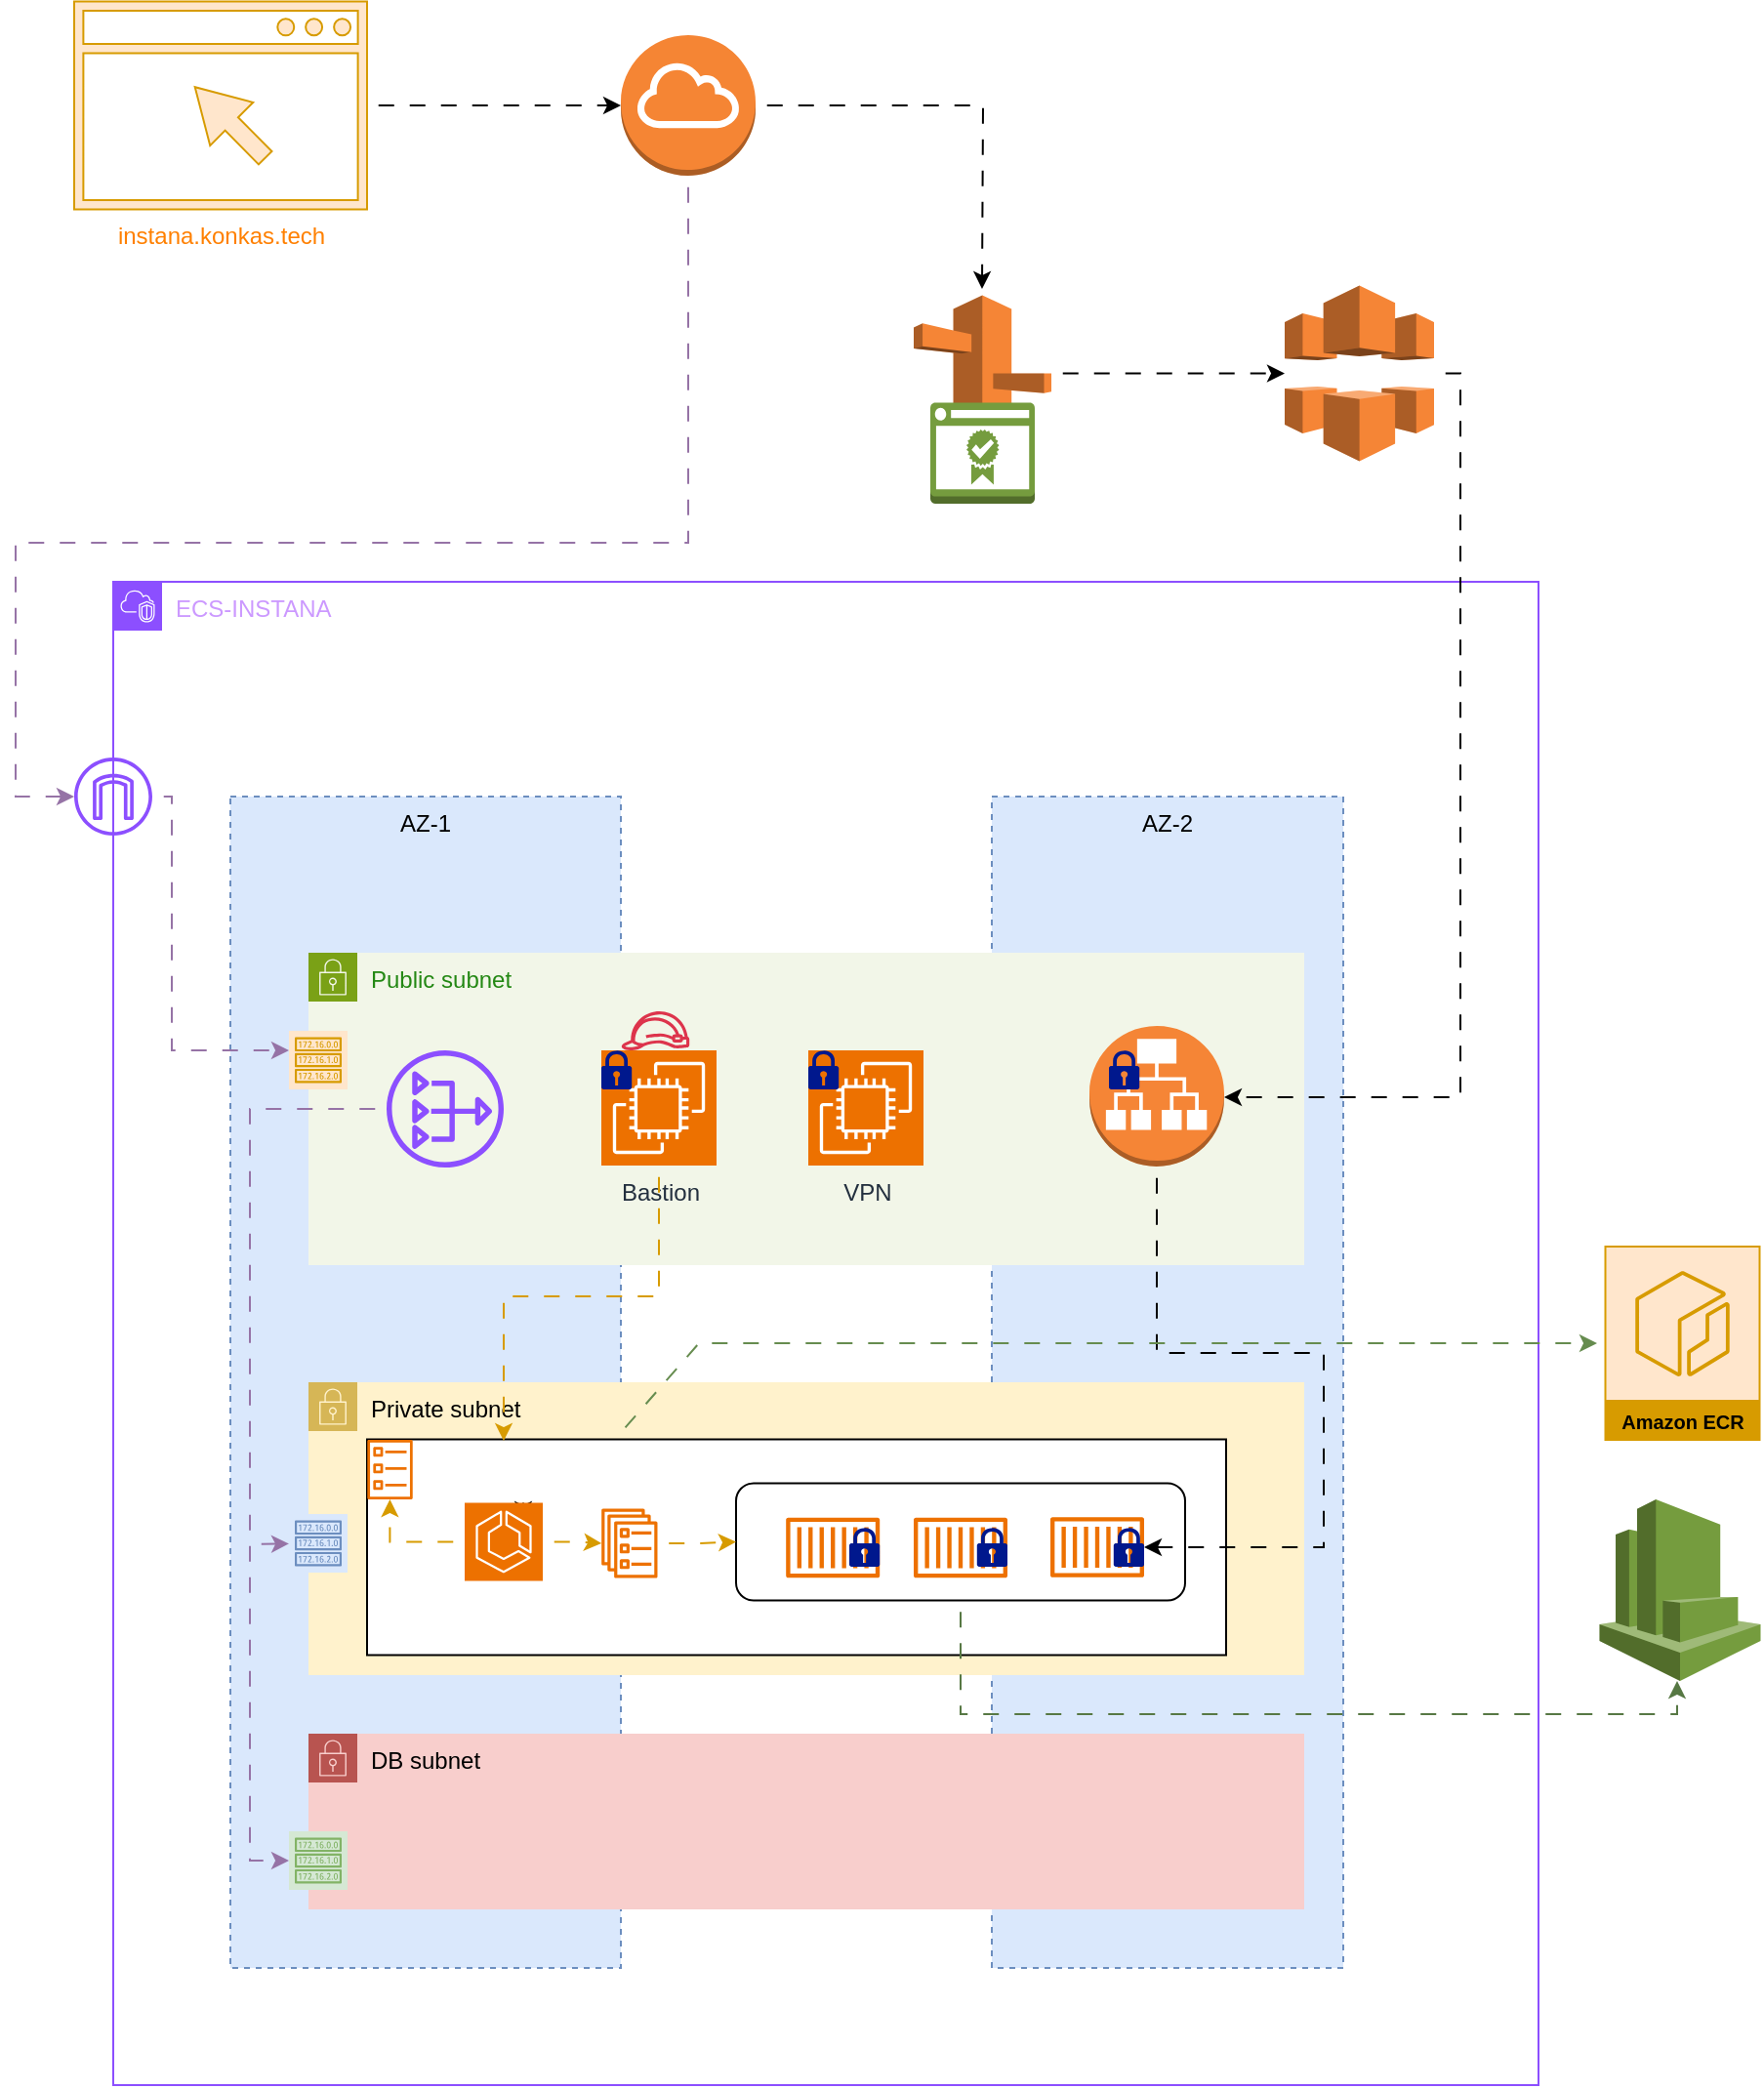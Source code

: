 <mxfile version="24.8.4">
  <diagram name="Page-1" id="fACdMcYVXWNAEVKJV7im">
    <mxGraphModel dx="1858" dy="626" grid="1" gridSize="10" guides="1" tooltips="1" connect="1" arrows="1" fold="1" page="1" pageScale="1" pageWidth="850" pageHeight="1100" math="0" shadow="0">
      <root>
        <mxCell id="0" />
        <mxCell id="1" parent="0" />
        <mxCell id="ti-f4M6J5UE3nzPMXCEx-1" value="&lt;font color=&quot;#cc99ff&quot;&gt;ECS-INSTANA&lt;/font&gt;" style="points=[[0,0],[0.25,0],[0.5,0],[0.75,0],[1,0],[1,0.25],[1,0.5],[1,0.75],[1,1],[0.75,1],[0.5,1],[0.25,1],[0,1],[0,0.75],[0,0.5],[0,0.25]];outlineConnect=0;gradientColor=none;html=1;whiteSpace=wrap;fontSize=12;fontStyle=0;container=1;pointerEvents=0;collapsible=0;recursiveResize=0;shape=mxgraph.aws4.group;grIcon=mxgraph.aws4.group_vpc2;strokeColor=#8C4FFF;fillColor=none;verticalAlign=top;align=left;spacingLeft=30;fontColor=#AAB7B8;dashed=0;" parent="1" vertex="1">
          <mxGeometry x="40" y="310" width="730" height="770" as="geometry" />
        </mxCell>
        <mxCell id="ti-f4M6J5UE3nzPMXCEx-2" value="AZ-1" style="fillColor=#dae8fc;strokeColor=#6c8ebf;dashed=1;verticalAlign=top;fontStyle=0;whiteSpace=wrap;html=1;" parent="ti-f4M6J5UE3nzPMXCEx-1" vertex="1">
          <mxGeometry x="60" y="110" width="200" height="600" as="geometry" />
        </mxCell>
        <mxCell id="ti-f4M6J5UE3nzPMXCEx-3" value="AZ-2" style="fillColor=#dae8fc;strokeColor=#6c8ebf;dashed=1;verticalAlign=top;fontStyle=0;whiteSpace=wrap;html=1;" parent="ti-f4M6J5UE3nzPMXCEx-1" vertex="1">
          <mxGeometry x="450" y="110" width="180" height="600" as="geometry" />
        </mxCell>
        <mxCell id="ti-f4M6J5UE3nzPMXCEx-4" value="Public subnet" style="points=[[0,0],[0.25,0],[0.5,0],[0.75,0],[1,0],[1,0.25],[1,0.5],[1,0.75],[1,1],[0.75,1],[0.5,1],[0.25,1],[0,1],[0,0.75],[0,0.5],[0,0.25]];outlineConnect=0;gradientColor=none;html=1;whiteSpace=wrap;fontSize=12;fontStyle=0;container=1;pointerEvents=0;collapsible=0;recursiveResize=0;shape=mxgraph.aws4.group;grIcon=mxgraph.aws4.group_security_group;grStroke=0;strokeColor=#7AA116;fillColor=#F2F6E8;verticalAlign=top;align=left;spacingLeft=30;fontColor=#248814;dashed=0;" parent="ti-f4M6J5UE3nzPMXCEx-1" vertex="1">
          <mxGeometry x="100" y="190" width="510" height="160" as="geometry" />
        </mxCell>
        <mxCell id="ti-f4M6J5UE3nzPMXCEx-5" value="VPN" style="sketch=0;points=[[0,0,0],[0.25,0,0],[0.5,0,0],[0.75,0,0],[1,0,0],[0,1,0],[0.25,1,0],[0.5,1,0],[0.75,1,0],[1,1,0],[0,0.25,0],[0,0.5,0],[0,0.75,0],[1,0.25,0],[1,0.5,0],[1,0.75,0]];outlineConnect=0;fontColor=#232F3E;fillColor=#ED7100;strokeColor=#ffffff;dashed=0;verticalLabelPosition=bottom;verticalAlign=top;align=center;html=1;fontSize=12;fontStyle=0;aspect=fixed;shape=mxgraph.aws4.resourceIcon;resIcon=mxgraph.aws4.ec2;" parent="ti-f4M6J5UE3nzPMXCEx-4" vertex="1">
          <mxGeometry x="256" y="50" width="59" height="59" as="geometry" />
        </mxCell>
        <mxCell id="ti-f4M6J5UE3nzPMXCEx-6" value="" style="sketch=0;aspect=fixed;pointerEvents=1;shadow=0;dashed=0;html=1;strokeColor=none;labelPosition=center;verticalLabelPosition=bottom;verticalAlign=top;align=center;fillColor=#00188D;shape=mxgraph.mscae.enterprise.lock" parent="ti-f4M6J5UE3nzPMXCEx-4" vertex="1">
          <mxGeometry x="256" y="50" width="15.6" height="20" as="geometry" />
        </mxCell>
        <mxCell id="ti-f4M6J5UE3nzPMXCEx-7" value="Bastion" style="sketch=0;points=[[0,0,0],[0.25,0,0],[0.5,0,0],[0.75,0,0],[1,0,0],[0,1,0],[0.25,1,0],[0.5,1,0],[0.75,1,0],[1,1,0],[0,0.25,0],[0,0.5,0],[0,0.75,0],[1,0.25,0],[1,0.5,0],[1,0.75,0]];outlineConnect=0;fontColor=#232F3E;fillColor=#ED7100;strokeColor=#ffffff;dashed=0;verticalLabelPosition=bottom;verticalAlign=top;align=center;html=1;fontSize=12;fontStyle=0;aspect=fixed;shape=mxgraph.aws4.resourceIcon;resIcon=mxgraph.aws4.ec2;" parent="ti-f4M6J5UE3nzPMXCEx-4" vertex="1">
          <mxGeometry x="150" y="50" width="59" height="59" as="geometry" />
        </mxCell>
        <mxCell id="ti-f4M6J5UE3nzPMXCEx-8" value="" style="sketch=0;outlineConnect=0;fontColor=#232F3E;gradientColor=none;fillColor=#DD344C;strokeColor=none;dashed=0;verticalLabelPosition=bottom;verticalAlign=top;align=center;html=1;fontSize=12;fontStyle=0;aspect=fixed;pointerEvents=1;shape=mxgraph.aws4.role;" parent="ti-f4M6J5UE3nzPMXCEx-4" vertex="1">
          <mxGeometry x="160" y="30" width="35.46" height="20" as="geometry" />
        </mxCell>
        <mxCell id="ti-f4M6J5UE3nzPMXCEx-9" value="" style="sketch=0;aspect=fixed;pointerEvents=1;shadow=0;dashed=0;html=1;strokeColor=none;labelPosition=center;verticalLabelPosition=bottom;verticalAlign=top;align=center;fillColor=#00188D;shape=mxgraph.mscae.enterprise.lock" parent="ti-f4M6J5UE3nzPMXCEx-4" vertex="1">
          <mxGeometry x="150" y="50" width="15.6" height="20" as="geometry" />
        </mxCell>
        <mxCell id="ti-f4M6J5UE3nzPMXCEx-10" value="" style="sketch=0;outlineConnect=0;fontColor=#232F3E;gradientColor=none;fillColor=#8C4FFF;strokeColor=none;dashed=0;verticalLabelPosition=bottom;verticalAlign=top;align=center;html=1;fontSize=12;fontStyle=0;aspect=fixed;pointerEvents=1;shape=mxgraph.aws4.nat_gateway;" parent="ti-f4M6J5UE3nzPMXCEx-4" vertex="1">
          <mxGeometry x="40" y="50" width="60" height="60" as="geometry" />
        </mxCell>
        <mxCell id="ti-f4M6J5UE3nzPMXCEx-11" value="Private subnet" style="points=[[0,0],[0.25,0],[0.5,0],[0.75,0],[1,0],[1,0.25],[1,0.5],[1,0.75],[1,1],[0.75,1],[0.5,1],[0.25,1],[0,1],[0,0.75],[0,0.5],[0,0.25]];outlineConnect=0;html=1;whiteSpace=wrap;fontSize=12;fontStyle=0;container=1;pointerEvents=0;collapsible=0;recursiveResize=0;shape=mxgraph.aws4.group;grIcon=mxgraph.aws4.group_security_group;grStroke=0;strokeColor=#d6b656;fillColor=#fff2cc;verticalAlign=top;align=left;spacingLeft=30;dashed=0;" parent="ti-f4M6J5UE3nzPMXCEx-1" vertex="1">
          <mxGeometry x="100" y="410" width="510" height="150" as="geometry" />
        </mxCell>
        <mxCell id="ti-f4M6J5UE3nzPMXCEx-12" value="&#xa;&lt;span style=&quot;color: rgb(0, 0, 0); font-family: Helvetica; font-size: 12px; font-style: normal; font-variant-ligatures: normal; font-variant-caps: normal; font-weight: 400; letter-spacing: normal; orphans: 2; text-align: center; text-indent: 0px; text-transform: none; widows: 2; word-spacing: 0px; -webkit-text-stroke-width: 0px; white-space: nowrap; background-color: rgb(251, 251, 251); text-decoration-thickness: initial; text-decoration-style: initial; text-decoration-color: initial; display: inline !important; float: none;&quot;&gt;instana-ns&lt;/span&gt;&#xa;&#xa;" style="rounded=0;whiteSpace=wrap;html=1;" parent="ti-f4M6J5UE3nzPMXCEx-11" vertex="1">
          <mxGeometry x="30" y="29.25" width="440" height="110.5" as="geometry" />
        </mxCell>
        <mxCell id="ti-f4M6J5UE3nzPMXCEx-13" value="" style="rounded=1;whiteSpace=wrap;html=1;" parent="ti-f4M6J5UE3nzPMXCEx-11" vertex="1">
          <mxGeometry x="219" y="51.75" width="230" height="60" as="geometry" />
        </mxCell>
        <mxCell id="ti-f4M6J5UE3nzPMXCEx-14" value="" style="sketch=0;outlineConnect=0;fontColor=#232F3E;gradientColor=none;fillColor=#ED7100;strokeColor=none;dashed=0;verticalLabelPosition=bottom;verticalAlign=top;align=center;html=1;fontSize=12;fontStyle=0;aspect=fixed;pointerEvents=1;shape=mxgraph.aws4.container_1;" parent="ti-f4M6J5UE3nzPMXCEx-11" vertex="1">
          <mxGeometry x="244.6" y="69.25" width="48" height="31" as="geometry" />
        </mxCell>
        <mxCell id="ti-f4M6J5UE3nzPMXCEx-15" value="" style="sketch=0;outlineConnect=0;fontColor=#232F3E;gradientColor=none;fillColor=#ED7100;strokeColor=none;dashed=0;verticalLabelPosition=bottom;verticalAlign=top;align=center;html=1;fontSize=12;fontStyle=0;aspect=fixed;pointerEvents=1;shape=mxgraph.aws4.container_1;" parent="ti-f4M6J5UE3nzPMXCEx-11" vertex="1">
          <mxGeometry x="310" y="69.25" width="48" height="31" as="geometry" />
        </mxCell>
        <mxCell id="ti-f4M6J5UE3nzPMXCEx-16" value="" style="sketch=0;outlineConnect=0;fontColor=#232F3E;gradientColor=none;fillColor=#ED7100;strokeColor=none;dashed=0;verticalLabelPosition=bottom;verticalAlign=top;align=center;html=1;fontSize=12;fontStyle=0;aspect=fixed;pointerEvents=1;shape=mxgraph.aws4.container_1;" parent="ti-f4M6J5UE3nzPMXCEx-11" vertex="1">
          <mxGeometry x="380" y="69" width="48" height="31" as="geometry" />
        </mxCell>
        <mxCell id="ti-f4M6J5UE3nzPMXCEx-17" value="" style="sketch=0;aspect=fixed;pointerEvents=1;shadow=0;dashed=0;html=1;strokeColor=none;labelPosition=center;verticalLabelPosition=bottom;verticalAlign=top;align=center;fillColor=#00188D;shape=mxgraph.mscae.enterprise.lock" parent="ti-f4M6J5UE3nzPMXCEx-11" vertex="1">
          <mxGeometry x="277" y="74.5" width="15.6" height="20" as="geometry" />
        </mxCell>
        <mxCell id="ti-f4M6J5UE3nzPMXCEx-18" value="" style="sketch=0;aspect=fixed;pointerEvents=1;shadow=0;dashed=0;html=1;strokeColor=none;labelPosition=center;verticalLabelPosition=bottom;verticalAlign=top;align=center;fillColor=#00188D;shape=mxgraph.mscae.enterprise.lock" parent="ti-f4M6J5UE3nzPMXCEx-11" vertex="1">
          <mxGeometry x="342.4" y="74.5" width="15.6" height="20" as="geometry" />
        </mxCell>
        <mxCell id="ti-f4M6J5UE3nzPMXCEx-19" value="" style="sketch=0;aspect=fixed;pointerEvents=1;shadow=0;dashed=0;html=1;strokeColor=none;labelPosition=center;verticalLabelPosition=bottom;verticalAlign=top;align=center;fillColor=#00188D;shape=mxgraph.mscae.enterprise.lock" parent="ti-f4M6J5UE3nzPMXCEx-11" vertex="1">
          <mxGeometry x="412.4" y="74.5" width="15.6" height="20" as="geometry" />
        </mxCell>
        <mxCell id="ti-f4M6J5UE3nzPMXCEx-20" value="" style="edgeStyle=orthogonalEdgeStyle;rounded=0;orthogonalLoop=1;jettySize=auto;html=1;flowAnimation=1;fillColor=#ffe6cc;strokeColor=#d79b00;" parent="ti-f4M6J5UE3nzPMXCEx-11" source="ti-f4M6J5UE3nzPMXCEx-23" target="ti-f4M6J5UE3nzPMXCEx-24" edge="1">
          <mxGeometry relative="1" as="geometry" />
        </mxCell>
        <mxCell id="ti-f4M6J5UE3nzPMXCEx-21" value="" style="edgeStyle=orthogonalEdgeStyle;rounded=0;orthogonalLoop=1;jettySize=auto;html=1;flowAnimation=1;fillColor=#ffe6cc;strokeColor=#d79b00;" parent="ti-f4M6J5UE3nzPMXCEx-11" source="ti-f4M6J5UE3nzPMXCEx-23" target="ti-f4M6J5UE3nzPMXCEx-26" edge="1">
          <mxGeometry relative="1" as="geometry" />
        </mxCell>
        <mxCell id="ti-f4M6J5UE3nzPMXCEx-22" style="edgeStyle=orthogonalEdgeStyle;rounded=0;orthogonalLoop=1;jettySize=auto;html=1;exitX=0.75;exitY=0;exitDx=0;exitDy=0;exitPerimeter=0;" parent="ti-f4M6J5UE3nzPMXCEx-11" source="ti-f4M6J5UE3nzPMXCEx-23" edge="1">
          <mxGeometry relative="1" as="geometry">
            <mxPoint x="110" y="70" as="targetPoint" />
          </mxGeometry>
        </mxCell>
        <mxCell id="ti-f4M6J5UE3nzPMXCEx-23" value="" style="sketch=0;points=[[0,0,0],[0.25,0,0],[0.5,0,0],[0.75,0,0],[1,0,0],[0,1,0],[0.25,1,0],[0.5,1,0],[0.75,1,0],[1,1,0],[0,0.25,0],[0,0.5,0],[0,0.75,0],[1,0.25,0],[1,0.5,0],[1,0.75,0]];outlineConnect=0;fontColor=#232F3E;fillColor=#ED7100;strokeColor=#ffffff;dashed=0;verticalLabelPosition=bottom;verticalAlign=top;align=center;html=1;fontSize=12;fontStyle=0;aspect=fixed;shape=mxgraph.aws4.resourceIcon;resIcon=mxgraph.aws4.ecs;" parent="ti-f4M6J5UE3nzPMXCEx-11" vertex="1">
          <mxGeometry x="80" y="61.75" width="40" height="40" as="geometry" />
        </mxCell>
        <mxCell id="ti-f4M6J5UE3nzPMXCEx-24" value="" style="sketch=0;outlineConnect=0;fontColor=#232F3E;gradientColor=none;fillColor=#ED7100;strokeColor=none;dashed=0;verticalLabelPosition=bottom;verticalAlign=top;align=center;html=1;fontSize=12;fontStyle=0;aspect=fixed;pointerEvents=1;shape=mxgraph.aws4.ecs_task;" parent="ti-f4M6J5UE3nzPMXCEx-11" vertex="1">
          <mxGeometry x="30" y="29.5" width="23.51" height="30.5" as="geometry" />
        </mxCell>
        <mxCell id="ti-f4M6J5UE3nzPMXCEx-25" value="" style="edgeStyle=orthogonalEdgeStyle;rounded=0;orthogonalLoop=1;jettySize=auto;html=1;entryX=0;entryY=0.5;entryDx=0;entryDy=0;flowAnimation=1;fillColor=#ffe6cc;strokeColor=#d79b00;" parent="ti-f4M6J5UE3nzPMXCEx-11" source="ti-f4M6J5UE3nzPMXCEx-26" target="ti-f4M6J5UE3nzPMXCEx-13" edge="1">
          <mxGeometry relative="1" as="geometry" />
        </mxCell>
        <mxCell id="ti-f4M6J5UE3nzPMXCEx-26" value="" style="sketch=0;outlineConnect=0;fontColor=#232F3E;gradientColor=none;fillColor=#ED7100;strokeColor=none;dashed=0;verticalLabelPosition=bottom;verticalAlign=top;align=center;html=1;fontSize=12;fontStyle=0;aspect=fixed;pointerEvents=1;shape=mxgraph.aws4.ecs_service;" parent="ti-f4M6J5UE3nzPMXCEx-11" vertex="1">
          <mxGeometry x="150" y="64.75" width="28.84" height="35.5" as="geometry" />
        </mxCell>
        <mxCell id="ti-f4M6J5UE3nzPMXCEx-27" value="" style="sketch=0;outlineConnect=0;strokeColor=#6c8ebf;fillColor=#dae8fc;dashed=0;verticalLabelPosition=bottom;verticalAlign=top;align=center;html=1;fontSize=12;fontStyle=0;aspect=fixed;shape=mxgraph.aws4.resourceIcon;resIcon=mxgraph.aws4.route_table;" parent="ti-f4M6J5UE3nzPMXCEx-11" vertex="1">
          <mxGeometry x="-10" y="67.5" width="30" height="30" as="geometry" />
        </mxCell>
        <mxCell id="ti-f4M6J5UE3nzPMXCEx-28" value="DB subnet" style="points=[[0,0],[0.25,0],[0.5,0],[0.75,0],[1,0],[1,0.25],[1,0.5],[1,0.75],[1,1],[0.75,1],[0.5,1],[0.25,1],[0,1],[0,0.75],[0,0.5],[0,0.25]];outlineConnect=0;html=1;whiteSpace=wrap;fontSize=12;fontStyle=0;container=1;pointerEvents=0;collapsible=0;recursiveResize=0;shape=mxgraph.aws4.group;grIcon=mxgraph.aws4.group_security_group;grStroke=0;strokeColor=#b85450;fillColor=#f8cecc;verticalAlign=top;align=left;spacingLeft=30;dashed=0;" parent="ti-f4M6J5UE3nzPMXCEx-1" vertex="1">
          <mxGeometry x="100" y="590" width="510" height="90" as="geometry" />
        </mxCell>
        <mxCell id="ti-f4M6J5UE3nzPMXCEx-29" value="" style="sketch=0;outlineConnect=0;strokeColor=#82b366;fillColor=#d5e8d4;dashed=0;verticalLabelPosition=bottom;verticalAlign=top;align=center;html=1;fontSize=12;fontStyle=0;aspect=fixed;shape=mxgraph.aws4.resourceIcon;resIcon=mxgraph.aws4.route_table;" parent="ti-f4M6J5UE3nzPMXCEx-28" vertex="1">
          <mxGeometry x="-10" y="50" width="30" height="30" as="geometry" />
        </mxCell>
        <mxCell id="ti-f4M6J5UE3nzPMXCEx-30" value="" style="sketch=0;outlineConnect=0;fontColor=#232F3E;gradientColor=none;fillColor=#8C4FFF;strokeColor=none;dashed=0;verticalLabelPosition=bottom;verticalAlign=top;align=center;html=1;fontSize=12;fontStyle=0;aspect=fixed;pointerEvents=1;shape=mxgraph.aws4.internet_gateway;" parent="ti-f4M6J5UE3nzPMXCEx-1" vertex="1">
          <mxGeometry x="-20" y="90" width="40" height="40" as="geometry" />
        </mxCell>
        <mxCell id="ti-f4M6J5UE3nzPMXCEx-31" value="" style="outlineConnect=0;dashed=0;verticalLabelPosition=bottom;verticalAlign=top;align=center;html=1;shape=mxgraph.aws3.application_load_balancer;fillColor=#F58536;gradientColor=none;" parent="ti-f4M6J5UE3nzPMXCEx-1" vertex="1">
          <mxGeometry x="500" y="227.5" width="69" height="72" as="geometry" />
        </mxCell>
        <mxCell id="ti-f4M6J5UE3nzPMXCEx-32" value="" style="sketch=0;aspect=fixed;pointerEvents=1;shadow=0;dashed=0;html=1;strokeColor=none;labelPosition=center;verticalLabelPosition=bottom;verticalAlign=top;align=center;fillColor=#00188D;shape=mxgraph.mscae.enterprise.lock" parent="ti-f4M6J5UE3nzPMXCEx-1" vertex="1">
          <mxGeometry x="510" y="240" width="15.6" height="20" as="geometry" />
        </mxCell>
        <mxCell id="ti-f4M6J5UE3nzPMXCEx-33" style="edgeStyle=orthogonalEdgeStyle;rounded=0;orthogonalLoop=1;jettySize=auto;html=1;flowAnimation=1;fillColor=#ffe6cc;strokeColor=#d79b00;" parent="ti-f4M6J5UE3nzPMXCEx-1" source="ti-f4M6J5UE3nzPMXCEx-7" edge="1">
          <mxGeometry relative="1" as="geometry">
            <mxPoint x="200" y="440" as="targetPoint" />
            <Array as="points">
              <mxPoint x="280" y="366" />
              <mxPoint x="200" y="366" />
              <mxPoint x="200" y="440" />
            </Array>
          </mxGeometry>
        </mxCell>
        <mxCell id="ti-f4M6J5UE3nzPMXCEx-34" style="edgeStyle=orthogonalEdgeStyle;rounded=0;orthogonalLoop=1;jettySize=auto;html=1;entryX=1;entryY=0.5;entryDx=0;entryDy=0;entryPerimeter=0;flowAnimation=1;fillColor=#dae8fc;strokeColor=#000000;" parent="ti-f4M6J5UE3nzPMXCEx-1" source="ti-f4M6J5UE3nzPMXCEx-31" target="ti-f4M6J5UE3nzPMXCEx-19" edge="1">
          <mxGeometry relative="1" as="geometry">
            <Array as="points">
              <mxPoint x="535" y="395" />
              <mxPoint x="620" y="395" />
              <mxPoint x="620" y="495" />
            </Array>
          </mxGeometry>
        </mxCell>
        <mxCell id="ti-f4M6J5UE3nzPMXCEx-35" value="" style="sketch=0;outlineConnect=0;strokeColor=#d79b00;fillColor=#ffe6cc;dashed=0;verticalLabelPosition=bottom;verticalAlign=top;align=center;html=1;fontSize=12;fontStyle=0;aspect=fixed;shape=mxgraph.aws4.resourceIcon;resIcon=mxgraph.aws4.route_table;" parent="ti-f4M6J5UE3nzPMXCEx-1" vertex="1">
          <mxGeometry x="90" y="230" width="30" height="30" as="geometry" />
        </mxCell>
        <mxCell id="ti-f4M6J5UE3nzPMXCEx-36" style="edgeStyle=orthogonalEdgeStyle;rounded=0;orthogonalLoop=1;jettySize=auto;html=1;flowAnimation=1;fillColor=#e1d5e7;strokeColor=#9673a6;" parent="ti-f4M6J5UE3nzPMXCEx-1" source="ti-f4M6J5UE3nzPMXCEx-30" edge="1">
          <mxGeometry relative="1" as="geometry">
            <mxPoint x="90" y="240" as="targetPoint" />
            <Array as="points">
              <mxPoint x="30" y="110" />
              <mxPoint x="30" y="240" />
            </Array>
          </mxGeometry>
        </mxCell>
        <mxCell id="ti-f4M6J5UE3nzPMXCEx-37" style="edgeStyle=orthogonalEdgeStyle;rounded=0;orthogonalLoop=1;jettySize=auto;html=1;flowAnimation=1;fillColor=#e1d5e7;strokeColor=#9673a6;" parent="ti-f4M6J5UE3nzPMXCEx-1" source="ti-f4M6J5UE3nzPMXCEx-10" target="ti-f4M6J5UE3nzPMXCEx-29" edge="1">
          <mxGeometry relative="1" as="geometry">
            <Array as="points">
              <mxPoint x="70" y="270" />
              <mxPoint x="70" y="655" />
            </Array>
          </mxGeometry>
        </mxCell>
        <mxCell id="ti-f4M6J5UE3nzPMXCEx-38" value="" style="endArrow=classic;html=1;rounded=0;flowAnimation=1;fillColor=#e1d5e7;strokeColor=#9673a6;" parent="ti-f4M6J5UE3nzPMXCEx-1" target="ti-f4M6J5UE3nzPMXCEx-27" edge="1">
          <mxGeometry width="50" height="50" relative="1" as="geometry">
            <mxPoint x="70" y="493" as="sourcePoint" />
            <mxPoint x="90" y="491" as="targetPoint" />
          </mxGeometry>
        </mxCell>
        <mxCell id="ti-f4M6J5UE3nzPMXCEx-39" style="edgeStyle=orthogonalEdgeStyle;rounded=0;orthogonalLoop=1;jettySize=auto;html=1;flowAnimation=1;exitX=1;exitY=0.5;exitDx=0;exitDy=0;exitPerimeter=0;fillColor=#dae8fc;strokeColor=#000000;" parent="1" source="ti-f4M6J5UE3nzPMXCEx-40" target="ti-f4M6J5UE3nzPMXCEx-31" edge="1">
          <mxGeometry relative="1" as="geometry">
            <Array as="points">
              <mxPoint x="730" y="203" />
              <mxPoint x="730" y="574" />
            </Array>
          </mxGeometry>
        </mxCell>
        <mxCell id="ti-f4M6J5UE3nzPMXCEx-40" value="" style="outlineConnect=0;dashed=0;verticalLabelPosition=bottom;verticalAlign=top;align=center;html=1;shape=mxgraph.aws3.cloudfront;fillColor=#F58536;gradientColor=none;" parent="1" vertex="1">
          <mxGeometry x="640" y="158.25" width="76.5" height="90" as="geometry" />
        </mxCell>
        <mxCell id="ti-f4M6J5UE3nzPMXCEx-41" style="edgeStyle=orthogonalEdgeStyle;rounded=0;orthogonalLoop=1;jettySize=auto;html=1;flowAnimation=1;fillColor=#dae8fc;strokeColor=#000000;" parent="1" source="ti-f4M6J5UE3nzPMXCEx-42" target="ti-f4M6J5UE3nzPMXCEx-40" edge="1">
          <mxGeometry relative="1" as="geometry" />
        </mxCell>
        <mxCell id="ti-f4M6J5UE3nzPMXCEx-42" value="" style="outlineConnect=0;dashed=0;verticalLabelPosition=bottom;verticalAlign=top;align=center;html=1;shape=mxgraph.aws3.route_53;fillColor=#F58536;gradientColor=none;" parent="1" vertex="1">
          <mxGeometry x="450" y="163.25" width="70.5" height="80" as="geometry" />
        </mxCell>
        <mxCell id="ti-f4M6J5UE3nzPMXCEx-43" value="&lt;font color=&quot;#ff8000&quot;&gt;instana.konkas.tech&lt;/font&gt;" style="sketch=0;pointerEvents=1;shadow=0;dashed=0;html=1;strokeColor=#d79b00;fillColor=#ffe6cc;aspect=fixed;labelPosition=center;verticalLabelPosition=bottom;verticalAlign=top;align=center;outlineConnect=0;shape=mxgraph.vvd.web_browser;" parent="1" vertex="1">
          <mxGeometry x="20" y="12.75" width="150" height="106.5" as="geometry" />
        </mxCell>
        <mxCell id="ti-f4M6J5UE3nzPMXCEx-44" style="edgeStyle=orthogonalEdgeStyle;rounded=0;orthogonalLoop=1;jettySize=auto;html=1;fillColor=#e1d5e7;strokeColor=#9673a6;flowAnimation=1;" parent="1" source="ti-f4M6J5UE3nzPMXCEx-45" target="ti-f4M6J5UE3nzPMXCEx-30" edge="1">
          <mxGeometry relative="1" as="geometry">
            <Array as="points">
              <mxPoint x="334" y="290" />
              <mxPoint x="-10" y="290" />
              <mxPoint x="-10" y="420" />
            </Array>
          </mxGeometry>
        </mxCell>
        <mxCell id="ti-f4M6J5UE3nzPMXCEx-45" value="" style="outlineConnect=0;dashed=0;verticalLabelPosition=bottom;verticalAlign=top;align=center;html=1;shape=mxgraph.aws3.internet_gateway;fillColor=#F58534;gradientColor=none;" parent="1" vertex="1">
          <mxGeometry x="300" y="30" width="69" height="72" as="geometry" />
        </mxCell>
        <mxCell id="ti-f4M6J5UE3nzPMXCEx-46" style="edgeStyle=orthogonalEdgeStyle;rounded=0;orthogonalLoop=1;jettySize=auto;html=1;entryX=0;entryY=0.5;entryDx=0;entryDy=0;entryPerimeter=0;flowAnimation=1;fillColor=#dae8fc;strokeColor=#000000;" parent="1" source="ti-f4M6J5UE3nzPMXCEx-43" target="ti-f4M6J5UE3nzPMXCEx-45" edge="1">
          <mxGeometry relative="1" as="geometry" />
        </mxCell>
        <mxCell id="ti-f4M6J5UE3nzPMXCEx-47" style="edgeStyle=orthogonalEdgeStyle;rounded=0;orthogonalLoop=1;jettySize=auto;html=1;flowAnimation=1;fillColor=#dae8fc;strokeColor=#000000;" parent="1" source="ti-f4M6J5UE3nzPMXCEx-45" edge="1">
          <mxGeometry relative="1" as="geometry">
            <mxPoint x="485" y="160" as="targetPoint" />
          </mxGeometry>
        </mxCell>
        <mxCell id="ti-f4M6J5UE3nzPMXCEx-48" value="" style="outlineConnect=0;dashed=0;verticalLabelPosition=bottom;verticalAlign=top;align=center;html=1;shape=mxgraph.aws3.cloudwatch;fillColor=#759C3E;gradientColor=none;" parent="1" vertex="1">
          <mxGeometry x="801.25" y="780" width="82.5" height="93" as="geometry" />
        </mxCell>
        <mxCell id="ti-f4M6J5UE3nzPMXCEx-49" style="edgeStyle=orthogonalEdgeStyle;rounded=0;orthogonalLoop=1;jettySize=auto;html=1;exitX=0.5;exitY=1;exitDx=0;exitDy=0;flowAnimation=1;fillColor=#d5e8d4;strokeColor=#577844;" parent="1" source="ti-f4M6J5UE3nzPMXCEx-13" target="ti-f4M6J5UE3nzPMXCEx-48" edge="1">
          <mxGeometry relative="1" as="geometry">
            <mxPoint x="474" y="840" as="sourcePoint" />
            <Array as="points">
              <mxPoint x="474" y="890" />
              <mxPoint x="841" y="890" />
            </Array>
          </mxGeometry>
        </mxCell>
        <mxCell id="ti-f4M6J5UE3nzPMXCEx-50" value="" style="outlineConnect=0;dashed=0;verticalLabelPosition=bottom;verticalAlign=top;align=center;html=1;shape=mxgraph.aws3.certificate_manager_2;fillColor=#759C3E;gradientColor=none;" parent="1" vertex="1">
          <mxGeometry x="458.5" y="218.25" width="53.5" height="51.75" as="geometry" />
        </mxCell>
        <mxCell id="ti-f4M6J5UE3nzPMXCEx-51" value="Amazon ECR" style="sketch=0;outlineConnect=0;strokeColor=#d79b00;fillColor=#ffe6cc;dashed=0;verticalLabelPosition=middle;verticalAlign=bottom;align=center;html=1;whiteSpace=wrap;fontSize=10;fontStyle=1;spacing=3;shape=mxgraph.aws4.productIcon;prIcon=mxgraph.aws4.ecr;" parent="1" vertex="1">
          <mxGeometry x="803.75" y="650" width="80" height="100" as="geometry" />
        </mxCell>
        <mxCell id="ti-f4M6J5UE3nzPMXCEx-52" value="" style="endArrow=classic;html=1;rounded=0;exitX=0.992;exitY=0.546;exitDx=0;exitDy=0;exitPerimeter=0;fillColor=#d5e8d4;strokeColor=#668C4F;flowAnimation=1;" parent="1" source="ti-f4M6J5UE3nzPMXCEx-2" edge="1">
          <mxGeometry width="50" height="50" relative="1" as="geometry">
            <mxPoint x="550" y="530" as="sourcePoint" />
            <mxPoint x="800" y="700" as="targetPoint" />
            <Array as="points">
              <mxPoint x="340" y="700" />
              <mxPoint x="520" y="700" />
            </Array>
          </mxGeometry>
        </mxCell>
      </root>
    </mxGraphModel>
  </diagram>
</mxfile>

